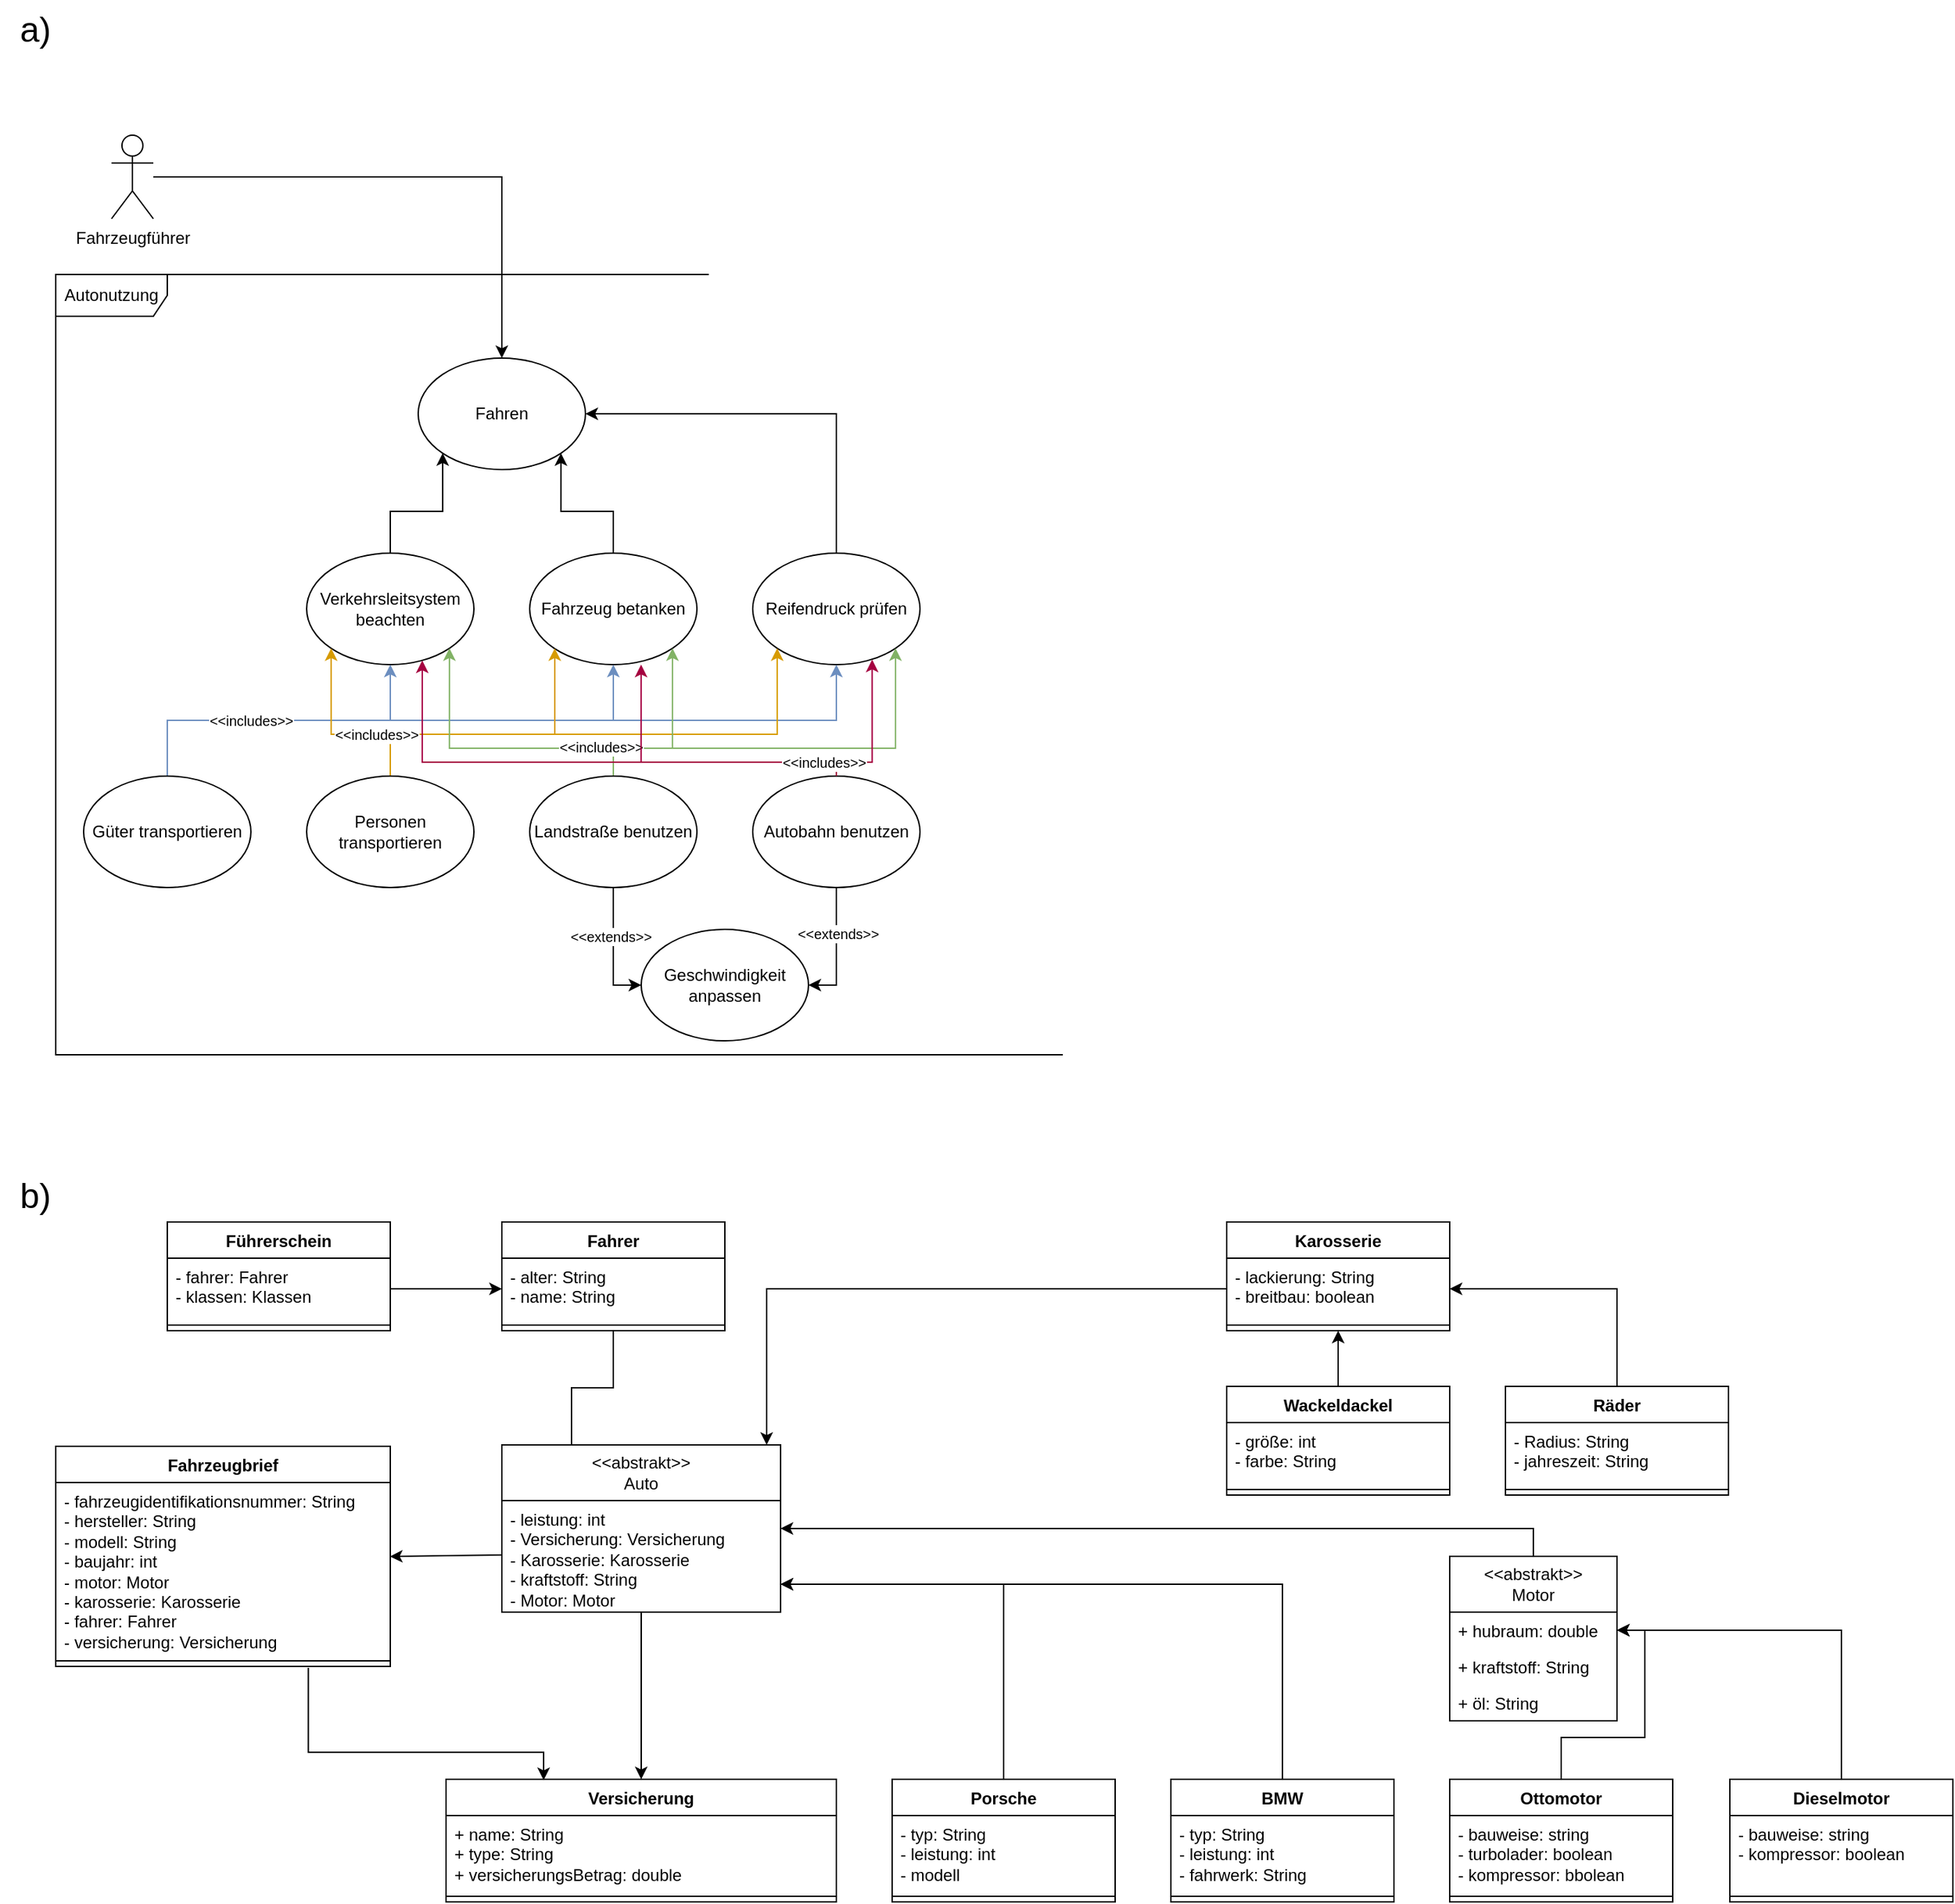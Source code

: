 <mxfile version="23.1.5" type="github">
  <diagram name="Seite-1" id="Nl9usoqz95ofldMCD9oy">
    <mxGraphModel dx="2301" dy="1246" grid="1" gridSize="10" guides="1" tooltips="1" connect="1" arrows="1" fold="1" page="1" pageScale="1" pageWidth="827" pageHeight="1169" math="0" shadow="0">
      <root>
        <mxCell id="0" />
        <mxCell id="1" parent="0" />
        <mxCell id="C-fvTD6KyylK5w_YxrY3-1" value="Autonutzung" style="shape=umlFrame;whiteSpace=wrap;html=1;pointerEvents=0;width=80;height=30;" vertex="1" parent="1">
          <mxGeometry x="40" y="240" width="760" height="560" as="geometry" />
        </mxCell>
        <mxCell id="C-fvTD6KyylK5w_YxrY3-14" style="edgeStyle=orthogonalEdgeStyle;rounded=0;orthogonalLoop=1;jettySize=auto;html=1;entryX=0.5;entryY=0;entryDx=0;entryDy=0;" edge="1" parent="1" source="C-fvTD6KyylK5w_YxrY3-2" target="C-fvTD6KyylK5w_YxrY3-6">
          <mxGeometry relative="1" as="geometry" />
        </mxCell>
        <mxCell id="C-fvTD6KyylK5w_YxrY3-2" value="Fahrzeugführer" style="shape=umlActor;verticalLabelPosition=bottom;verticalAlign=top;html=1;outlineConnect=0;" vertex="1" parent="1">
          <mxGeometry x="80" y="140" width="30" height="60" as="geometry" />
        </mxCell>
        <mxCell id="C-fvTD6KyylK5w_YxrY3-18" style="edgeStyle=orthogonalEdgeStyle;rounded=0;orthogonalLoop=1;jettySize=auto;html=1;entryX=1;entryY=1;entryDx=0;entryDy=0;" edge="1" parent="1" source="C-fvTD6KyylK5w_YxrY3-5" target="C-fvTD6KyylK5w_YxrY3-6">
          <mxGeometry relative="1" as="geometry" />
        </mxCell>
        <mxCell id="C-fvTD6KyylK5w_YxrY3-5" value="Fahrzeug betanken" style="ellipse;whiteSpace=wrap;html=1;" vertex="1" parent="1">
          <mxGeometry x="380" y="440" width="120" height="80" as="geometry" />
        </mxCell>
        <mxCell id="C-fvTD6KyylK5w_YxrY3-6" value="Fahren" style="ellipse;whiteSpace=wrap;html=1;" vertex="1" parent="1">
          <mxGeometry x="300" y="300" width="120" height="80" as="geometry" />
        </mxCell>
        <mxCell id="C-fvTD6KyylK5w_YxrY3-17" style="edgeStyle=orthogonalEdgeStyle;rounded=0;orthogonalLoop=1;jettySize=auto;html=1;entryX=0;entryY=1;entryDx=0;entryDy=0;" edge="1" parent="1" source="C-fvTD6KyylK5w_YxrY3-7" target="C-fvTD6KyylK5w_YxrY3-6">
          <mxGeometry relative="1" as="geometry" />
        </mxCell>
        <mxCell id="C-fvTD6KyylK5w_YxrY3-7" value="Verkehrsleitsystem beachten" style="ellipse;whiteSpace=wrap;html=1;" vertex="1" parent="1">
          <mxGeometry x="220" y="440" width="120" height="80" as="geometry" />
        </mxCell>
        <mxCell id="C-fvTD6KyylK5w_YxrY3-19" style="edgeStyle=orthogonalEdgeStyle;rounded=0;orthogonalLoop=1;jettySize=auto;html=1;entryX=1;entryY=0.5;entryDx=0;entryDy=0;exitX=0.5;exitY=0;exitDx=0;exitDy=0;" edge="1" parent="1" source="C-fvTD6KyylK5w_YxrY3-8" target="C-fvTD6KyylK5w_YxrY3-6">
          <mxGeometry relative="1" as="geometry" />
        </mxCell>
        <mxCell id="C-fvTD6KyylK5w_YxrY3-8" value="Reifendruck prüfen" style="ellipse;whiteSpace=wrap;html=1;" vertex="1" parent="1">
          <mxGeometry x="540" y="440" width="120" height="80" as="geometry" />
        </mxCell>
        <mxCell id="C-fvTD6KyylK5w_YxrY3-21" style="edgeStyle=orthogonalEdgeStyle;rounded=0;orthogonalLoop=1;jettySize=auto;html=1;entryX=0.5;entryY=1;entryDx=0;entryDy=0;exitX=0.5;exitY=0;exitDx=0;exitDy=0;fillColor=#dae8fc;strokeColor=#6c8ebf;" edge="1" parent="1" source="C-fvTD6KyylK5w_YxrY3-9" target="C-fvTD6KyylK5w_YxrY3-7">
          <mxGeometry relative="1" as="geometry" />
        </mxCell>
        <mxCell id="C-fvTD6KyylK5w_YxrY3-22" style="edgeStyle=orthogonalEdgeStyle;rounded=0;orthogonalLoop=1;jettySize=auto;html=1;entryX=0.5;entryY=1;entryDx=0;entryDy=0;exitX=0.5;exitY=0;exitDx=0;exitDy=0;fillColor=#dae8fc;strokeColor=#6c8ebf;" edge="1" parent="1" source="C-fvTD6KyylK5w_YxrY3-9" target="C-fvTD6KyylK5w_YxrY3-5">
          <mxGeometry relative="1" as="geometry" />
        </mxCell>
        <mxCell id="C-fvTD6KyylK5w_YxrY3-23" style="edgeStyle=orthogonalEdgeStyle;rounded=0;orthogonalLoop=1;jettySize=auto;html=1;entryX=0.5;entryY=1;entryDx=0;entryDy=0;exitX=0.5;exitY=0;exitDx=0;exitDy=0;fillColor=#dae8fc;strokeColor=#6c8ebf;" edge="1" parent="1" source="C-fvTD6KyylK5w_YxrY3-9" target="C-fvTD6KyylK5w_YxrY3-8">
          <mxGeometry relative="1" as="geometry" />
        </mxCell>
        <mxCell id="C-fvTD6KyylK5w_YxrY3-24" value="&lt;font style=&quot;font-size: 10px;&quot;&gt;&amp;lt;&amp;lt;includes&amp;gt;&amp;gt;&lt;/font&gt;" style="edgeLabel;html=1;align=center;verticalAlign=middle;resizable=0;points=[];" vertex="1" connectable="0" parent="C-fvTD6KyylK5w_YxrY3-23">
          <mxGeometry x="-0.857" y="1" relative="1" as="geometry">
            <mxPoint x="60" y="1" as="offset" />
          </mxGeometry>
        </mxCell>
        <mxCell id="C-fvTD6KyylK5w_YxrY3-9" value="Güter transportieren" style="ellipse;whiteSpace=wrap;html=1;" vertex="1" parent="1">
          <mxGeometry x="60" y="600" width="120" height="80" as="geometry" />
        </mxCell>
        <mxCell id="C-fvTD6KyylK5w_YxrY3-26" style="edgeStyle=orthogonalEdgeStyle;rounded=0;orthogonalLoop=1;jettySize=auto;html=1;entryX=0;entryY=1;entryDx=0;entryDy=0;fillColor=#ffe6cc;strokeColor=#d79b00;" edge="1" parent="1" source="C-fvTD6KyylK5w_YxrY3-10" target="C-fvTD6KyylK5w_YxrY3-7">
          <mxGeometry relative="1" as="geometry">
            <Array as="points">
              <mxPoint x="280" y="570" />
              <mxPoint x="238" y="570" />
            </Array>
          </mxGeometry>
        </mxCell>
        <mxCell id="C-fvTD6KyylK5w_YxrY3-28" style="edgeStyle=orthogonalEdgeStyle;rounded=0;orthogonalLoop=1;jettySize=auto;html=1;entryX=0;entryY=1;entryDx=0;entryDy=0;exitX=0.5;exitY=0;exitDx=0;exitDy=0;fillColor=#ffe6cc;strokeColor=#d79b00;" edge="1" parent="1" source="C-fvTD6KyylK5w_YxrY3-10" target="C-fvTD6KyylK5w_YxrY3-5">
          <mxGeometry relative="1" as="geometry">
            <Array as="points">
              <mxPoint x="280" y="570" />
              <mxPoint x="398" y="570" />
              <mxPoint x="398" y="508" />
            </Array>
          </mxGeometry>
        </mxCell>
        <mxCell id="C-fvTD6KyylK5w_YxrY3-29" style="edgeStyle=orthogonalEdgeStyle;rounded=0;orthogonalLoop=1;jettySize=auto;html=1;entryX=0;entryY=1;entryDx=0;entryDy=0;exitX=0.5;exitY=0;exitDx=0;exitDy=0;fillColor=#ffe6cc;strokeColor=#d79b00;" edge="1" parent="1" source="C-fvTD6KyylK5w_YxrY3-10" target="C-fvTD6KyylK5w_YxrY3-8">
          <mxGeometry relative="1" as="geometry">
            <Array as="points">
              <mxPoint x="280" y="570" />
              <mxPoint x="558" y="570" />
            </Array>
          </mxGeometry>
        </mxCell>
        <mxCell id="C-fvTD6KyylK5w_YxrY3-36" value="&lt;font style=&quot;font-size: 10px;&quot;&gt;&amp;lt;&amp;lt;includes&amp;gt;&amp;gt;&lt;/font&gt;" style="edgeLabel;html=1;align=center;verticalAlign=middle;resizable=0;points=[];" vertex="1" connectable="0" parent="C-fvTD6KyylK5w_YxrY3-29">
          <mxGeometry x="-0.917" relative="1" as="geometry">
            <mxPoint x="-10" y="-15" as="offset" />
          </mxGeometry>
        </mxCell>
        <mxCell id="C-fvTD6KyylK5w_YxrY3-10" value="Personen transportieren" style="ellipse;whiteSpace=wrap;html=1;" vertex="1" parent="1">
          <mxGeometry x="220" y="600" width="120" height="80" as="geometry" />
        </mxCell>
        <mxCell id="C-fvTD6KyylK5w_YxrY3-30" style="edgeStyle=orthogonalEdgeStyle;rounded=0;orthogonalLoop=1;jettySize=auto;html=1;entryX=1;entryY=1;entryDx=0;entryDy=0;fillColor=#d5e8d4;strokeColor=#82b366;" edge="1" parent="1" source="C-fvTD6KyylK5w_YxrY3-11" target="C-fvTD6KyylK5w_YxrY3-5">
          <mxGeometry relative="1" as="geometry">
            <Array as="points">
              <mxPoint x="440" y="580" />
              <mxPoint x="482" y="580" />
            </Array>
          </mxGeometry>
        </mxCell>
        <mxCell id="C-fvTD6KyylK5w_YxrY3-31" style="edgeStyle=orthogonalEdgeStyle;rounded=0;orthogonalLoop=1;jettySize=auto;html=1;entryX=1;entryY=1;entryDx=0;entryDy=0;exitX=0.5;exitY=0;exitDx=0;exitDy=0;fillColor=#d5e8d4;strokeColor=#82b366;" edge="1" parent="1" source="C-fvTD6KyylK5w_YxrY3-11" target="C-fvTD6KyylK5w_YxrY3-7">
          <mxGeometry relative="1" as="geometry">
            <Array as="points">
              <mxPoint x="440" y="580" />
              <mxPoint x="322" y="580" />
            </Array>
          </mxGeometry>
        </mxCell>
        <mxCell id="C-fvTD6KyylK5w_YxrY3-32" style="edgeStyle=orthogonalEdgeStyle;rounded=0;orthogonalLoop=1;jettySize=auto;html=1;entryX=1;entryY=1;entryDx=0;entryDy=0;exitX=0.5;exitY=0;exitDx=0;exitDy=0;fillColor=#d5e8d4;strokeColor=#82b366;" edge="1" parent="1" source="C-fvTD6KyylK5w_YxrY3-11" target="C-fvTD6KyylK5w_YxrY3-8">
          <mxGeometry relative="1" as="geometry">
            <Array as="points">
              <mxPoint x="440" y="580" />
              <mxPoint x="642" y="580" />
            </Array>
          </mxGeometry>
        </mxCell>
        <mxCell id="C-fvTD6KyylK5w_YxrY3-38" value="&lt;font style=&quot;font-size: 10px;&quot;&gt;&amp;lt;&amp;lt;includes&amp;gt;&amp;gt;&lt;/font&gt;" style="edgeLabel;html=1;align=center;verticalAlign=middle;resizable=0;points=[];" vertex="1" connectable="0" parent="C-fvTD6KyylK5w_YxrY3-32">
          <mxGeometry x="-0.209" y="1" relative="1" as="geometry">
            <mxPoint x="-106" as="offset" />
          </mxGeometry>
        </mxCell>
        <mxCell id="C-fvTD6KyylK5w_YxrY3-41" style="edgeStyle=orthogonalEdgeStyle;rounded=0;orthogonalLoop=1;jettySize=auto;html=1;entryX=0;entryY=0.5;entryDx=0;entryDy=0;" edge="1" parent="1" source="C-fvTD6KyylK5w_YxrY3-11" target="C-fvTD6KyylK5w_YxrY3-13">
          <mxGeometry relative="1" as="geometry" />
        </mxCell>
        <mxCell id="C-fvTD6KyylK5w_YxrY3-43" value="&lt;font style=&quot;font-size: 10px;&quot;&gt;&amp;lt;&amp;lt;extends&amp;gt;&amp;gt;&lt;/font&gt;" style="edgeLabel;html=1;align=center;verticalAlign=middle;resizable=0;points=[];" vertex="1" connectable="0" parent="C-fvTD6KyylK5w_YxrY3-41">
          <mxGeometry x="-0.232" y="-2" relative="1" as="geometry">
            <mxPoint as="offset" />
          </mxGeometry>
        </mxCell>
        <mxCell id="C-fvTD6KyylK5w_YxrY3-11" value="Landstraße benutzen" style="ellipse;whiteSpace=wrap;html=1;" vertex="1" parent="1">
          <mxGeometry x="380" y="600" width="120" height="80" as="geometry" />
        </mxCell>
        <mxCell id="C-fvTD6KyylK5w_YxrY3-42" style="edgeStyle=orthogonalEdgeStyle;rounded=0;orthogonalLoop=1;jettySize=auto;html=1;entryX=1;entryY=0.5;entryDx=0;entryDy=0;" edge="1" parent="1" source="C-fvTD6KyylK5w_YxrY3-12" target="C-fvTD6KyylK5w_YxrY3-13">
          <mxGeometry relative="1" as="geometry" />
        </mxCell>
        <mxCell id="C-fvTD6KyylK5w_YxrY3-44" value="&lt;font style=&quot;font-size: 10px;&quot;&gt;&amp;lt;&amp;lt;extends&amp;gt;&amp;gt;&lt;/font&gt;" style="edgeLabel;html=1;align=center;verticalAlign=middle;resizable=0;points=[];" vertex="1" connectable="0" parent="C-fvTD6KyylK5w_YxrY3-42">
          <mxGeometry x="-0.264" y="1" relative="1" as="geometry">
            <mxPoint as="offset" />
          </mxGeometry>
        </mxCell>
        <mxCell id="C-fvTD6KyylK5w_YxrY3-12" value="Autobahn benutzen" style="ellipse;whiteSpace=wrap;html=1;" vertex="1" parent="1">
          <mxGeometry x="540" y="600" width="120" height="80" as="geometry" />
        </mxCell>
        <mxCell id="C-fvTD6KyylK5w_YxrY3-13" value="Geschwindigkeit anpassen" style="ellipse;whiteSpace=wrap;html=1;" vertex="1" parent="1">
          <mxGeometry x="460" y="710" width="120" height="80" as="geometry" />
        </mxCell>
        <mxCell id="C-fvTD6KyylK5w_YxrY3-33" style="edgeStyle=orthogonalEdgeStyle;rounded=0;orthogonalLoop=1;jettySize=auto;html=1;entryX=0.714;entryY=0.955;entryDx=0;entryDy=0;entryPerimeter=0;fillColor=#d80073;strokeColor=#A50040;" edge="1" parent="1" source="C-fvTD6KyylK5w_YxrY3-12" target="C-fvTD6KyylK5w_YxrY3-8">
          <mxGeometry relative="1" as="geometry">
            <Array as="points">
              <mxPoint x="600" y="590" />
              <mxPoint x="626" y="590" />
            </Array>
          </mxGeometry>
        </mxCell>
        <mxCell id="C-fvTD6KyylK5w_YxrY3-34" style="edgeStyle=orthogonalEdgeStyle;rounded=0;orthogonalLoop=1;jettySize=auto;html=1;entryX=0.666;entryY=1;entryDx=0;entryDy=0;entryPerimeter=0;exitX=0.5;exitY=0;exitDx=0;exitDy=0;fillColor=#d80073;strokeColor=#A50040;" edge="1" parent="1" source="C-fvTD6KyylK5w_YxrY3-12" target="C-fvTD6KyylK5w_YxrY3-5">
          <mxGeometry relative="1" as="geometry">
            <Array as="points">
              <mxPoint x="600" y="590" />
              <mxPoint x="460" y="590" />
            </Array>
          </mxGeometry>
        </mxCell>
        <mxCell id="C-fvTD6KyylK5w_YxrY3-35" style="edgeStyle=orthogonalEdgeStyle;rounded=0;orthogonalLoop=1;jettySize=auto;html=1;entryX=0.691;entryY=0.963;entryDx=0;entryDy=0;entryPerimeter=0;fillColor=#d80073;strokeColor=#A50040;" edge="1" parent="1" target="C-fvTD6KyylK5w_YxrY3-7">
          <mxGeometry relative="1" as="geometry">
            <mxPoint x="600" y="600" as="sourcePoint" />
            <Array as="points">
              <mxPoint x="600" y="590" />
              <mxPoint x="303" y="590" />
            </Array>
          </mxGeometry>
        </mxCell>
        <mxCell id="C-fvTD6KyylK5w_YxrY3-37" value="&lt;font style=&quot;font-size: 10px;&quot;&gt;&amp;lt;&amp;lt;includes&amp;gt;&amp;gt;&lt;/font&gt;" style="edgeLabel;html=1;align=center;verticalAlign=middle;resizable=0;points=[];" vertex="1" connectable="0" parent="C-fvTD6KyylK5w_YxrY3-35">
          <mxGeometry x="0.193" relative="1" as="geometry">
            <mxPoint x="207" as="offset" />
          </mxGeometry>
        </mxCell>
        <mxCell id="C-fvTD6KyylK5w_YxrY3-45" value="&lt;font style=&quot;font-size: 25px;&quot;&gt;a)&lt;/font&gt;" style="text;html=1;align=center;verticalAlign=middle;resizable=0;points=[];autosize=1;strokeColor=none;fillColor=none;" vertex="1" parent="1">
          <mxGeometry y="43" width="50" height="40" as="geometry" />
        </mxCell>
        <mxCell id="C-fvTD6KyylK5w_YxrY3-46" value="&lt;font style=&quot;font-size: 25px;&quot;&gt;b)&lt;/font&gt;" style="text;html=1;align=center;verticalAlign=middle;resizable=0;points=[];autosize=1;strokeColor=none;fillColor=none;" vertex="1" parent="1">
          <mxGeometry y="880" width="50" height="40" as="geometry" />
        </mxCell>
        <mxCell id="C-fvTD6KyylK5w_YxrY3-51" value="Versicherung" style="swimlane;fontStyle=1;align=center;verticalAlign=top;childLayout=stackLayout;horizontal=1;startSize=26;horizontalStack=0;resizeParent=1;resizeParentMax=0;resizeLast=0;collapsible=1;marginBottom=0;whiteSpace=wrap;html=1;" vertex="1" parent="1">
          <mxGeometry x="320" y="1320" width="280" height="88" as="geometry" />
        </mxCell>
        <mxCell id="C-fvTD6KyylK5w_YxrY3-52" value="+ name: String&lt;br&gt;+ type: String&lt;br&gt;+ versicherungsBetrag: double" style="text;strokeColor=none;fillColor=none;align=left;verticalAlign=top;spacingLeft=4;spacingRight=4;overflow=hidden;rotatable=0;points=[[0,0.5],[1,0.5]];portConstraint=eastwest;whiteSpace=wrap;html=1;" vertex="1" parent="C-fvTD6KyylK5w_YxrY3-51">
          <mxGeometry y="26" width="280" height="54" as="geometry" />
        </mxCell>
        <mxCell id="C-fvTD6KyylK5w_YxrY3-53" value="" style="line;strokeWidth=1;fillColor=none;align=left;verticalAlign=middle;spacingTop=-1;spacingLeft=3;spacingRight=3;rotatable=0;labelPosition=right;points=[];portConstraint=eastwest;strokeColor=inherit;" vertex="1" parent="C-fvTD6KyylK5w_YxrY3-51">
          <mxGeometry y="80" width="280" height="8" as="geometry" />
        </mxCell>
        <mxCell id="C-fvTD6KyylK5w_YxrY3-55" value="Fahrzeugbrief" style="swimlane;fontStyle=1;align=center;verticalAlign=top;childLayout=stackLayout;horizontal=1;startSize=26;horizontalStack=0;resizeParent=1;resizeParentMax=0;resizeLast=0;collapsible=1;marginBottom=0;whiteSpace=wrap;html=1;" vertex="1" parent="1">
          <mxGeometry x="40" y="1081" width="240" height="158" as="geometry" />
        </mxCell>
        <mxCell id="C-fvTD6KyylK5w_YxrY3-56" value="- fahrzeugidentifikationsnummer: String&lt;br&gt;- hersteller: String&lt;br&gt;- modell: String&lt;br&gt;- baujahr: int&lt;br&gt;- motor: Motor&lt;br&gt;- karosserie: Karosserie&lt;br&gt;- fahrer: Fahrer&lt;br&gt;- versicherung: Versicherung   " style="text;strokeColor=none;fillColor=none;align=left;verticalAlign=top;spacingLeft=4;spacingRight=4;overflow=hidden;rotatable=0;points=[[0,0.5],[1,0.5]];portConstraint=eastwest;whiteSpace=wrap;html=1;" vertex="1" parent="C-fvTD6KyylK5w_YxrY3-55">
          <mxGeometry y="26" width="240" height="124" as="geometry" />
        </mxCell>
        <mxCell id="C-fvTD6KyylK5w_YxrY3-57" value="" style="line;strokeWidth=1;fillColor=none;align=left;verticalAlign=middle;spacingTop=-1;spacingLeft=3;spacingRight=3;rotatable=0;labelPosition=right;points=[];portConstraint=eastwest;strokeColor=inherit;" vertex="1" parent="C-fvTD6KyylK5w_YxrY3-55">
          <mxGeometry y="150" width="240" height="8" as="geometry" />
        </mxCell>
        <mxCell id="C-fvTD6KyylK5w_YxrY3-59" value="Porsche" style="swimlane;fontStyle=1;align=center;verticalAlign=top;childLayout=stackLayout;horizontal=1;startSize=26;horizontalStack=0;resizeParent=1;resizeParentMax=0;resizeLast=0;collapsible=1;marginBottom=0;whiteSpace=wrap;html=1;" vertex="1" parent="1">
          <mxGeometry x="640" y="1320" width="160" height="88" as="geometry" />
        </mxCell>
        <mxCell id="C-fvTD6KyylK5w_YxrY3-60" value="- typ: String&lt;br&gt;- leistung: int&lt;br&gt;- modell" style="text;strokeColor=none;fillColor=none;align=left;verticalAlign=top;spacingLeft=4;spacingRight=4;overflow=hidden;rotatable=0;points=[[0,0.5],[1,0.5]];portConstraint=eastwest;whiteSpace=wrap;html=1;" vertex="1" parent="C-fvTD6KyylK5w_YxrY3-59">
          <mxGeometry y="26" width="160" height="54" as="geometry" />
        </mxCell>
        <mxCell id="C-fvTD6KyylK5w_YxrY3-61" value="" style="line;strokeWidth=1;fillColor=none;align=left;verticalAlign=middle;spacingTop=-1;spacingLeft=3;spacingRight=3;rotatable=0;labelPosition=right;points=[];portConstraint=eastwest;strokeColor=inherit;" vertex="1" parent="C-fvTD6KyylK5w_YxrY3-59">
          <mxGeometry y="80" width="160" height="8" as="geometry" />
        </mxCell>
        <mxCell id="C-fvTD6KyylK5w_YxrY3-63" value="Führerschein" style="swimlane;fontStyle=1;align=center;verticalAlign=top;childLayout=stackLayout;horizontal=1;startSize=26;horizontalStack=0;resizeParent=1;resizeParentMax=0;resizeLast=0;collapsible=1;marginBottom=0;whiteSpace=wrap;html=1;" vertex="1" parent="1">
          <mxGeometry x="120" y="920" width="160" height="78" as="geometry" />
        </mxCell>
        <mxCell id="C-fvTD6KyylK5w_YxrY3-64" value="- fahrer: Fahrer&lt;br&gt;- klassen: Klassen" style="text;strokeColor=none;fillColor=none;align=left;verticalAlign=top;spacingLeft=4;spacingRight=4;overflow=hidden;rotatable=0;points=[[0,0.5],[1,0.5]];portConstraint=eastwest;whiteSpace=wrap;html=1;" vertex="1" parent="C-fvTD6KyylK5w_YxrY3-63">
          <mxGeometry y="26" width="160" height="44" as="geometry" />
        </mxCell>
        <mxCell id="C-fvTD6KyylK5w_YxrY3-65" value="" style="line;strokeWidth=1;fillColor=none;align=left;verticalAlign=middle;spacingTop=-1;spacingLeft=3;spacingRight=3;rotatable=0;labelPosition=right;points=[];portConstraint=eastwest;strokeColor=inherit;" vertex="1" parent="C-fvTD6KyylK5w_YxrY3-63">
          <mxGeometry y="70" width="160" height="8" as="geometry" />
        </mxCell>
        <mxCell id="C-fvTD6KyylK5w_YxrY3-67" value="BMW" style="swimlane;fontStyle=1;align=center;verticalAlign=top;childLayout=stackLayout;horizontal=1;startSize=26;horizontalStack=0;resizeParent=1;resizeParentMax=0;resizeLast=0;collapsible=1;marginBottom=0;whiteSpace=wrap;html=1;" vertex="1" parent="1">
          <mxGeometry x="840" y="1320" width="160" height="88" as="geometry" />
        </mxCell>
        <mxCell id="C-fvTD6KyylK5w_YxrY3-68" value="- typ: String&lt;br&gt;- leistung: int&lt;br&gt;- fahrwerk: String" style="text;strokeColor=none;fillColor=none;align=left;verticalAlign=top;spacingLeft=4;spacingRight=4;overflow=hidden;rotatable=0;points=[[0,0.5],[1,0.5]];portConstraint=eastwest;whiteSpace=wrap;html=1;" vertex="1" parent="C-fvTD6KyylK5w_YxrY3-67">
          <mxGeometry y="26" width="160" height="54" as="geometry" />
        </mxCell>
        <mxCell id="C-fvTD6KyylK5w_YxrY3-69" value="" style="line;strokeWidth=1;fillColor=none;align=left;verticalAlign=middle;spacingTop=-1;spacingLeft=3;spacingRight=3;rotatable=0;labelPosition=right;points=[];portConstraint=eastwest;strokeColor=inherit;" vertex="1" parent="C-fvTD6KyylK5w_YxrY3-67">
          <mxGeometry y="80" width="160" height="8" as="geometry" />
        </mxCell>
        <mxCell id="C-fvTD6KyylK5w_YxrY3-103" style="edgeStyle=orthogonalEdgeStyle;rounded=0;orthogonalLoop=1;jettySize=auto;html=1;entryX=0.5;entryY=0;entryDx=0;entryDy=0;" edge="1" parent="1" source="C-fvTD6KyylK5w_YxrY3-71" target="C-fvTD6KyylK5w_YxrY3-51">
          <mxGeometry relative="1" as="geometry" />
        </mxCell>
        <mxCell id="C-fvTD6KyylK5w_YxrY3-109" style="edgeStyle=orthogonalEdgeStyle;rounded=0;orthogonalLoop=1;jettySize=auto;html=1;entryX=0;entryY=0.5;entryDx=0;entryDy=0;startArrow=classic;startFill=1;endArrow=none;endFill=0;" edge="1" parent="1" source="C-fvTD6KyylK5w_YxrY3-71" target="C-fvTD6KyylK5w_YxrY3-86">
          <mxGeometry relative="1" as="geometry">
            <Array as="points">
              <mxPoint x="550" y="968" />
            </Array>
          </mxGeometry>
        </mxCell>
        <mxCell id="C-fvTD6KyylK5w_YxrY3-112" style="edgeStyle=orthogonalEdgeStyle;rounded=0;orthogonalLoop=1;jettySize=auto;html=1;entryX=0.5;entryY=0;entryDx=0;entryDy=0;startArrow=classic;startFill=1;endArrow=none;endFill=0;" edge="1" parent="1" source="C-fvTD6KyylK5w_YxrY3-71" target="C-fvTD6KyylK5w_YxrY3-59">
          <mxGeometry relative="1" as="geometry">
            <Array as="points">
              <mxPoint x="720" y="1180" />
            </Array>
          </mxGeometry>
        </mxCell>
        <mxCell id="C-fvTD6KyylK5w_YxrY3-113" style="edgeStyle=orthogonalEdgeStyle;rounded=0;orthogonalLoop=1;jettySize=auto;html=1;entryX=0.5;entryY=0;entryDx=0;entryDy=0;endArrow=none;endFill=0;startArrow=classic;startFill=1;" edge="1" parent="1" source="C-fvTD6KyylK5w_YxrY3-71" target="C-fvTD6KyylK5w_YxrY3-67">
          <mxGeometry relative="1" as="geometry">
            <Array as="points">
              <mxPoint x="920" y="1180" />
            </Array>
          </mxGeometry>
        </mxCell>
        <mxCell id="C-fvTD6KyylK5w_YxrY3-114" style="edgeStyle=orthogonalEdgeStyle;rounded=0;orthogonalLoop=1;jettySize=auto;html=1;entryX=0.5;entryY=0;entryDx=0;entryDy=0;startArrow=classic;startFill=1;endArrow=none;endFill=0;" edge="1" parent="1" source="C-fvTD6KyylK5w_YxrY3-71" target="C-fvTD6KyylK5w_YxrY3-75">
          <mxGeometry relative="1" as="geometry" />
        </mxCell>
        <mxCell id="C-fvTD6KyylK5w_YxrY3-71" value="&amp;lt;&amp;lt;abstrakt&amp;gt;&amp;gt;&lt;br&gt;Auto" style="swimlane;fontStyle=0;childLayout=stackLayout;horizontal=1;startSize=40;fillColor=none;horizontalStack=0;resizeParent=1;resizeParentMax=0;resizeLast=0;collapsible=1;marginBottom=0;whiteSpace=wrap;html=1;" vertex="1" parent="1">
          <mxGeometry x="360" y="1080" width="200" height="120" as="geometry" />
        </mxCell>
        <mxCell id="C-fvTD6KyylK5w_YxrY3-72" value="- leistung: int&lt;br&gt;- Versicherung: Versicherung&lt;br&gt;- Karosserie: Karosserie&lt;br&gt;- kraftstoff: String&lt;br&gt;- Motor: Motor" style="text;strokeColor=none;fillColor=none;align=left;verticalAlign=top;spacingLeft=4;spacingRight=4;overflow=hidden;rotatable=0;points=[[0,0.5],[1,0.5]];portConstraint=eastwest;whiteSpace=wrap;html=1;" vertex="1" parent="C-fvTD6KyylK5w_YxrY3-71">
          <mxGeometry y="40" width="200" height="80" as="geometry" />
        </mxCell>
        <mxCell id="C-fvTD6KyylK5w_YxrY3-75" value="&amp;lt;&amp;lt;abstrakt&amp;gt;&amp;gt;&lt;br&gt;Motor" style="swimlane;fontStyle=0;childLayout=stackLayout;horizontal=1;startSize=40;fillColor=none;horizontalStack=0;resizeParent=1;resizeParentMax=0;resizeLast=0;collapsible=1;marginBottom=0;whiteSpace=wrap;html=1;" vertex="1" parent="1">
          <mxGeometry x="1040" y="1160" width="120" height="118" as="geometry" />
        </mxCell>
        <mxCell id="C-fvTD6KyylK5w_YxrY3-76" value="+ hubraum: double" style="text;strokeColor=none;fillColor=none;align=left;verticalAlign=top;spacingLeft=4;spacingRight=4;overflow=hidden;rotatable=0;points=[[0,0.5],[1,0.5]];portConstraint=eastwest;whiteSpace=wrap;html=1;" vertex="1" parent="C-fvTD6KyylK5w_YxrY3-75">
          <mxGeometry y="40" width="120" height="26" as="geometry" />
        </mxCell>
        <mxCell id="C-fvTD6KyylK5w_YxrY3-77" value="+ kraftstoff: String" style="text;strokeColor=none;fillColor=none;align=left;verticalAlign=top;spacingLeft=4;spacingRight=4;overflow=hidden;rotatable=0;points=[[0,0.5],[1,0.5]];portConstraint=eastwest;whiteSpace=wrap;html=1;" vertex="1" parent="C-fvTD6KyylK5w_YxrY3-75">
          <mxGeometry y="66" width="120" height="26" as="geometry" />
        </mxCell>
        <mxCell id="C-fvTD6KyylK5w_YxrY3-78" value="+ öl: String" style="text;strokeColor=none;fillColor=none;align=left;verticalAlign=top;spacingLeft=4;spacingRight=4;overflow=hidden;rotatable=0;points=[[0,0.5],[1,0.5]];portConstraint=eastwest;whiteSpace=wrap;html=1;" vertex="1" parent="C-fvTD6KyylK5w_YxrY3-75">
          <mxGeometry y="92" width="120" height="26" as="geometry" />
        </mxCell>
        <mxCell id="C-fvTD6KyylK5w_YxrY3-79" value="Ottomotor" style="swimlane;fontStyle=1;align=center;verticalAlign=top;childLayout=stackLayout;horizontal=1;startSize=26;horizontalStack=0;resizeParent=1;resizeParentMax=0;resizeLast=0;collapsible=1;marginBottom=0;whiteSpace=wrap;html=1;" vertex="1" parent="1">
          <mxGeometry x="1040" y="1320" width="160" height="88" as="geometry" />
        </mxCell>
        <mxCell id="C-fvTD6KyylK5w_YxrY3-80" value="- bauweise: string&lt;br&gt;- turbolader: boolean&lt;br&gt;- kompressor: bbolean" style="text;strokeColor=none;fillColor=none;align=left;verticalAlign=top;spacingLeft=4;spacingRight=4;overflow=hidden;rotatable=0;points=[[0,0.5],[1,0.5]];portConstraint=eastwest;whiteSpace=wrap;html=1;" vertex="1" parent="C-fvTD6KyylK5w_YxrY3-79">
          <mxGeometry y="26" width="160" height="54" as="geometry" />
        </mxCell>
        <mxCell id="C-fvTD6KyylK5w_YxrY3-81" value="" style="line;strokeWidth=1;fillColor=none;align=left;verticalAlign=middle;spacingTop=-1;spacingLeft=3;spacingRight=3;rotatable=0;labelPosition=right;points=[];portConstraint=eastwest;strokeColor=inherit;" vertex="1" parent="C-fvTD6KyylK5w_YxrY3-79">
          <mxGeometry y="80" width="160" height="8" as="geometry" />
        </mxCell>
        <mxCell id="C-fvTD6KyylK5w_YxrY3-82" value="Dieselmotor" style="swimlane;fontStyle=1;align=center;verticalAlign=top;childLayout=stackLayout;horizontal=1;startSize=26;horizontalStack=0;resizeParent=1;resizeParentMax=0;resizeLast=0;collapsible=1;marginBottom=0;whiteSpace=wrap;html=1;" vertex="1" parent="1">
          <mxGeometry x="1241" y="1320" width="160" height="88" as="geometry" />
        </mxCell>
        <mxCell id="C-fvTD6KyylK5w_YxrY3-83" value="- bauweise: string&lt;br&gt;- kompressor: boolean" style="text;strokeColor=none;fillColor=none;align=left;verticalAlign=top;spacingLeft=4;spacingRight=4;overflow=hidden;rotatable=0;points=[[0,0.5],[1,0.5]];portConstraint=eastwest;whiteSpace=wrap;html=1;" vertex="1" parent="C-fvTD6KyylK5w_YxrY3-82">
          <mxGeometry y="26" width="160" height="54" as="geometry" />
        </mxCell>
        <mxCell id="C-fvTD6KyylK5w_YxrY3-84" value="" style="line;strokeWidth=1;fillColor=none;align=left;verticalAlign=middle;spacingTop=-1;spacingLeft=3;spacingRight=3;rotatable=0;labelPosition=right;points=[];portConstraint=eastwest;strokeColor=inherit;" vertex="1" parent="C-fvTD6KyylK5w_YxrY3-82">
          <mxGeometry y="80" width="160" height="8" as="geometry" />
        </mxCell>
        <mxCell id="C-fvTD6KyylK5w_YxrY3-111" style="edgeStyle=orthogonalEdgeStyle;rounded=0;orthogonalLoop=1;jettySize=auto;html=1;entryX=0.5;entryY=0;entryDx=0;entryDy=0;startArrow=classic;startFill=1;endArrow=none;endFill=0;" edge="1" parent="1" source="C-fvTD6KyylK5w_YxrY3-85" target="C-fvTD6KyylK5w_YxrY3-89">
          <mxGeometry relative="1" as="geometry" />
        </mxCell>
        <mxCell id="C-fvTD6KyylK5w_YxrY3-85" value="Karosserie" style="swimlane;fontStyle=1;align=center;verticalAlign=top;childLayout=stackLayout;horizontal=1;startSize=26;horizontalStack=0;resizeParent=1;resizeParentMax=0;resizeLast=0;collapsible=1;marginBottom=0;whiteSpace=wrap;html=1;" vertex="1" parent="1">
          <mxGeometry x="880" y="920" width="160" height="78" as="geometry" />
        </mxCell>
        <mxCell id="C-fvTD6KyylK5w_YxrY3-86" value="- lackierung: String&lt;br&gt;- breitbau: boolean" style="text;strokeColor=none;fillColor=none;align=left;verticalAlign=top;spacingLeft=4;spacingRight=4;overflow=hidden;rotatable=0;points=[[0,0.5],[1,0.5]];portConstraint=eastwest;whiteSpace=wrap;html=1;" vertex="1" parent="C-fvTD6KyylK5w_YxrY3-85">
          <mxGeometry y="26" width="160" height="44" as="geometry" />
        </mxCell>
        <mxCell id="C-fvTD6KyylK5w_YxrY3-87" value="" style="line;strokeWidth=1;fillColor=none;align=left;verticalAlign=middle;spacingTop=-1;spacingLeft=3;spacingRight=3;rotatable=0;labelPosition=right;points=[];portConstraint=eastwest;strokeColor=inherit;" vertex="1" parent="C-fvTD6KyylK5w_YxrY3-85">
          <mxGeometry y="70" width="160" height="8" as="geometry" />
        </mxCell>
        <mxCell id="C-fvTD6KyylK5w_YxrY3-89" value="Wackeldackel" style="swimlane;fontStyle=1;align=center;verticalAlign=top;childLayout=stackLayout;horizontal=1;startSize=26;horizontalStack=0;resizeParent=1;resizeParentMax=0;resizeLast=0;collapsible=1;marginBottom=0;whiteSpace=wrap;html=1;" vertex="1" parent="1">
          <mxGeometry x="880" y="1038" width="160" height="78" as="geometry" />
        </mxCell>
        <mxCell id="C-fvTD6KyylK5w_YxrY3-90" value="- größe: int&lt;br&gt;- farbe: String" style="text;strokeColor=none;fillColor=none;align=left;verticalAlign=top;spacingLeft=4;spacingRight=4;overflow=hidden;rotatable=0;points=[[0,0.5],[1,0.5]];portConstraint=eastwest;whiteSpace=wrap;html=1;" vertex="1" parent="C-fvTD6KyylK5w_YxrY3-89">
          <mxGeometry y="26" width="160" height="44" as="geometry" />
        </mxCell>
        <mxCell id="C-fvTD6KyylK5w_YxrY3-91" value="" style="line;strokeWidth=1;fillColor=none;align=left;verticalAlign=middle;spacingTop=-1;spacingLeft=3;spacingRight=3;rotatable=0;labelPosition=right;points=[];portConstraint=eastwest;strokeColor=inherit;" vertex="1" parent="C-fvTD6KyylK5w_YxrY3-89">
          <mxGeometry y="70" width="160" height="8" as="geometry" />
        </mxCell>
        <mxCell id="C-fvTD6KyylK5w_YxrY3-92" value="Räder" style="swimlane;fontStyle=1;align=center;verticalAlign=top;childLayout=stackLayout;horizontal=1;startSize=26;horizontalStack=0;resizeParent=1;resizeParentMax=0;resizeLast=0;collapsible=1;marginBottom=0;whiteSpace=wrap;html=1;" vertex="1" parent="1">
          <mxGeometry x="1080" y="1038" width="160" height="78" as="geometry" />
        </mxCell>
        <mxCell id="C-fvTD6KyylK5w_YxrY3-93" value="- Radius: String&lt;br&gt;- jahreszeit: String" style="text;strokeColor=none;fillColor=none;align=left;verticalAlign=top;spacingLeft=4;spacingRight=4;overflow=hidden;rotatable=0;points=[[0,0.5],[1,0.5]];portConstraint=eastwest;whiteSpace=wrap;html=1;" vertex="1" parent="C-fvTD6KyylK5w_YxrY3-92">
          <mxGeometry y="26" width="160" height="44" as="geometry" />
        </mxCell>
        <mxCell id="C-fvTD6KyylK5w_YxrY3-94" value="" style="line;strokeWidth=1;fillColor=none;align=left;verticalAlign=middle;spacingTop=-1;spacingLeft=3;spacingRight=3;rotatable=0;labelPosition=right;points=[];portConstraint=eastwest;strokeColor=inherit;" vertex="1" parent="C-fvTD6KyylK5w_YxrY3-92">
          <mxGeometry y="70" width="160" height="8" as="geometry" />
        </mxCell>
        <mxCell id="C-fvTD6KyylK5w_YxrY3-101" style="edgeStyle=orthogonalEdgeStyle;rounded=0;orthogonalLoop=1;jettySize=auto;html=1;entryX=0.25;entryY=0;entryDx=0;entryDy=0;endArrow=none;endFill=0;" edge="1" parent="1" source="C-fvTD6KyylK5w_YxrY3-96" target="C-fvTD6KyylK5w_YxrY3-71">
          <mxGeometry relative="1" as="geometry" />
        </mxCell>
        <mxCell id="C-fvTD6KyylK5w_YxrY3-96" value="Fahrer" style="swimlane;fontStyle=1;align=center;verticalAlign=top;childLayout=stackLayout;horizontal=1;startSize=26;horizontalStack=0;resizeParent=1;resizeParentMax=0;resizeLast=0;collapsible=1;marginBottom=0;whiteSpace=wrap;html=1;" vertex="1" parent="1">
          <mxGeometry x="360" y="920" width="160" height="78" as="geometry" />
        </mxCell>
        <mxCell id="C-fvTD6KyylK5w_YxrY3-97" value="- alter: String&lt;br&gt;- name: String" style="text;strokeColor=none;fillColor=none;align=left;verticalAlign=top;spacingLeft=4;spacingRight=4;overflow=hidden;rotatable=0;points=[[0,0.5],[1,0.5]];portConstraint=eastwest;whiteSpace=wrap;html=1;" vertex="1" parent="C-fvTD6KyylK5w_YxrY3-96">
          <mxGeometry y="26" width="160" height="44" as="geometry" />
        </mxCell>
        <mxCell id="C-fvTD6KyylK5w_YxrY3-98" value="" style="line;strokeWidth=1;fillColor=none;align=left;verticalAlign=middle;spacingTop=-1;spacingLeft=3;spacingRight=3;rotatable=0;labelPosition=right;points=[];portConstraint=eastwest;strokeColor=inherit;" vertex="1" parent="C-fvTD6KyylK5w_YxrY3-96">
          <mxGeometry y="70" width="160" height="8" as="geometry" />
        </mxCell>
        <mxCell id="C-fvTD6KyylK5w_YxrY3-100" value="" style="edgeStyle=orthogonalEdgeStyle;rounded=0;orthogonalLoop=1;jettySize=auto;html=1;entryX=1;entryY=0.5;entryDx=0;entryDy=0;startArrow=classic;startFill=1;endArrow=none;endFill=0;" edge="1" parent="1" source="C-fvTD6KyylK5w_YxrY3-97" target="C-fvTD6KyylK5w_YxrY3-64">
          <mxGeometry relative="1" as="geometry" />
        </mxCell>
        <mxCell id="C-fvTD6KyylK5w_YxrY3-102" style="edgeStyle=orthogonalEdgeStyle;rounded=0;orthogonalLoop=1;jettySize=auto;html=1;entryX=0.999;entryY=0.428;entryDx=0;entryDy=0;exitX=0;exitY=0.5;exitDx=0;exitDy=0;entryPerimeter=0;" edge="1" parent="1" target="C-fvTD6KyylK5w_YxrY3-56">
          <mxGeometry relative="1" as="geometry">
            <mxPoint x="360.0" y="1159.0" as="sourcePoint" />
          </mxGeometry>
        </mxCell>
        <mxCell id="C-fvTD6KyylK5w_YxrY3-104" style="edgeStyle=orthogonalEdgeStyle;rounded=0;orthogonalLoop=1;jettySize=auto;html=1;entryX=0.25;entryY=0;entryDx=0;entryDy=0;exitX=0.755;exitY=1.047;exitDx=0;exitDy=0;exitPerimeter=0;" edge="1" parent="1">
          <mxGeometry relative="1" as="geometry">
            <mxPoint x="221.2" y="1239.996" as="sourcePoint" />
            <mxPoint x="390.0" y="1320.62" as="targetPoint" />
            <Array as="points">
              <mxPoint x="221" y="1300.62" />
              <mxPoint x="390" y="1300.62" />
            </Array>
          </mxGeometry>
        </mxCell>
        <mxCell id="C-fvTD6KyylK5w_YxrY3-110" style="edgeStyle=orthogonalEdgeStyle;rounded=0;orthogonalLoop=1;jettySize=auto;html=1;entryX=0.5;entryY=0;entryDx=0;entryDy=0;endArrow=none;endFill=0;startArrow=classic;startFill=1;" edge="1" parent="1" source="C-fvTD6KyylK5w_YxrY3-86" target="C-fvTD6KyylK5w_YxrY3-92">
          <mxGeometry relative="1" as="geometry" />
        </mxCell>
        <mxCell id="C-fvTD6KyylK5w_YxrY3-115" style="edgeStyle=orthogonalEdgeStyle;rounded=0;orthogonalLoop=1;jettySize=auto;html=1;entryX=0.5;entryY=0;entryDx=0;entryDy=0;endArrow=none;endFill=0;startArrow=classic;startFill=1;" edge="1" parent="1" source="C-fvTD6KyylK5w_YxrY3-76" target="C-fvTD6KyylK5w_YxrY3-82">
          <mxGeometry relative="1" as="geometry" />
        </mxCell>
        <mxCell id="C-fvTD6KyylK5w_YxrY3-116" style="edgeStyle=orthogonalEdgeStyle;rounded=0;orthogonalLoop=1;jettySize=auto;html=1;entryX=0.5;entryY=0;entryDx=0;entryDy=0;startArrow=classic;startFill=1;endArrow=none;endFill=0;" edge="1" parent="1" source="C-fvTD6KyylK5w_YxrY3-76" target="C-fvTD6KyylK5w_YxrY3-79">
          <mxGeometry relative="1" as="geometry">
            <Array as="points">
              <mxPoint x="1180" y="1213" />
              <mxPoint x="1180" y="1290" />
              <mxPoint x="1120" y="1290" />
            </Array>
          </mxGeometry>
        </mxCell>
      </root>
    </mxGraphModel>
  </diagram>
</mxfile>
